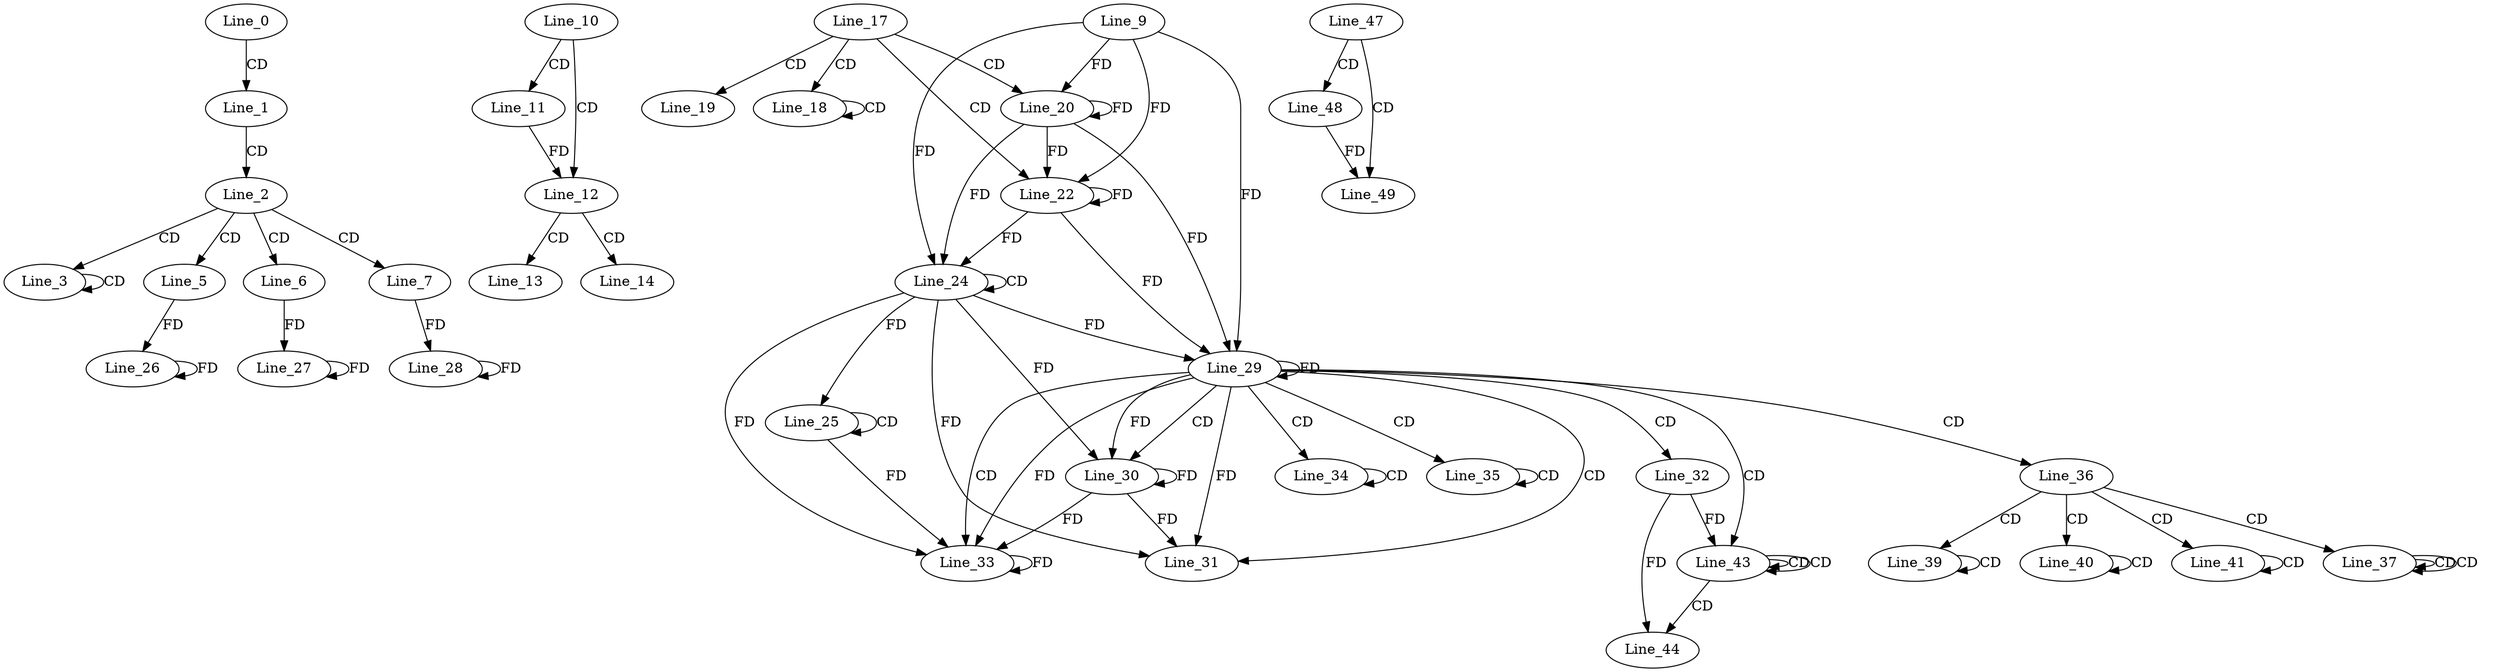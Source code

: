 digraph G {
  Line_0;
  Line_1;
  Line_2;
  Line_3;
  Line_3;
  Line_5;
  Line_6;
  Line_7;
  Line_10;
  Line_11;
  Line_12;
  Line_13;
  Line_14;
  Line_17;
  Line_18;
  Line_18;
  Line_19;
  Line_20;
  Line_9;
  Line_22;
  Line_24;
  Line_24;
  Line_25;
  Line_25;
  Line_26;
  Line_26;
  Line_27;
  Line_27;
  Line_28;
  Line_28;
  Line_29;
  Line_29;
  Line_29;
  Line_30;
  Line_30;
  Line_31;
  Line_31;
  Line_31;
  Line_32;
  Line_33;
  Line_33;
  Line_34;
  Line_34;
  Line_35;
  Line_35;
  Line_36;
  Line_37;
  Line_37;
  Line_37;
  Line_39;
  Line_39;
  Line_40;
  Line_40;
  Line_41;
  Line_41;
  Line_43;
  Line_43;
  Line_43;
  Line_44;
  Line_44;
  Line_47;
  Line_48;
  Line_49;
  Line_0 -> Line_1 [ label="CD" ];
  Line_1 -> Line_2 [ label="CD" ];
  Line_2 -> Line_3 [ label="CD" ];
  Line_3 -> Line_3 [ label="CD" ];
  Line_2 -> Line_5 [ label="CD" ];
  Line_2 -> Line_6 [ label="CD" ];
  Line_2 -> Line_7 [ label="CD" ];
  Line_10 -> Line_11 [ label="CD" ];
  Line_10 -> Line_12 [ label="CD" ];
  Line_11 -> Line_12 [ label="FD" ];
  Line_12 -> Line_13 [ label="CD" ];
  Line_12 -> Line_14 [ label="CD" ];
  Line_17 -> Line_18 [ label="CD" ];
  Line_18 -> Line_18 [ label="CD" ];
  Line_17 -> Line_19 [ label="CD" ];
  Line_17 -> Line_20 [ label="CD" ];
  Line_9 -> Line_20 [ label="FD" ];
  Line_20 -> Line_20 [ label="FD" ];
  Line_17 -> Line_22 [ label="CD" ];
  Line_9 -> Line_22 [ label="FD" ];
  Line_20 -> Line_22 [ label="FD" ];
  Line_22 -> Line_22 [ label="FD" ];
  Line_24 -> Line_24 [ label="CD" ];
  Line_9 -> Line_24 [ label="FD" ];
  Line_20 -> Line_24 [ label="FD" ];
  Line_22 -> Line_24 [ label="FD" ];
  Line_25 -> Line_25 [ label="CD" ];
  Line_24 -> Line_25 [ label="FD" ];
  Line_5 -> Line_26 [ label="FD" ];
  Line_26 -> Line_26 [ label="FD" ];
  Line_6 -> Line_27 [ label="FD" ];
  Line_27 -> Line_27 [ label="FD" ];
  Line_7 -> Line_28 [ label="FD" ];
  Line_28 -> Line_28 [ label="FD" ];
  Line_29 -> Line_29 [ label="FD" ];
  Line_24 -> Line_29 [ label="FD" ];
  Line_9 -> Line_29 [ label="FD" ];
  Line_20 -> Line_29 [ label="FD" ];
  Line_22 -> Line_29 [ label="FD" ];
  Line_29 -> Line_30 [ label="CD" ];
  Line_29 -> Line_30 [ label="FD" ];
  Line_30 -> Line_30 [ label="FD" ];
  Line_24 -> Line_30 [ label="FD" ];
  Line_29 -> Line_31 [ label="CD" ];
  Line_29 -> Line_31 [ label="FD" ];
  Line_30 -> Line_31 [ label="FD" ];
  Line_24 -> Line_31 [ label="FD" ];
  Line_29 -> Line_32 [ label="CD" ];
  Line_29 -> Line_33 [ label="CD" ];
  Line_33 -> Line_33 [ label="FD" ];
  Line_25 -> Line_33 [ label="FD" ];
  Line_29 -> Line_33 [ label="FD" ];
  Line_30 -> Line_33 [ label="FD" ];
  Line_24 -> Line_33 [ label="FD" ];
  Line_29 -> Line_34 [ label="CD" ];
  Line_34 -> Line_34 [ label="CD" ];
  Line_29 -> Line_35 [ label="CD" ];
  Line_35 -> Line_35 [ label="CD" ];
  Line_29 -> Line_36 [ label="CD" ];
  Line_36 -> Line_37 [ label="CD" ];
  Line_37 -> Line_37 [ label="CD" ];
  Line_37 -> Line_37 [ label="CD" ];
  Line_36 -> Line_39 [ label="CD" ];
  Line_39 -> Line_39 [ label="CD" ];
  Line_36 -> Line_40 [ label="CD" ];
  Line_40 -> Line_40 [ label="CD" ];
  Line_36 -> Line_41 [ label="CD" ];
  Line_41 -> Line_41 [ label="CD" ];
  Line_29 -> Line_43 [ label="CD" ];
  Line_43 -> Line_43 [ label="CD" ];
  Line_43 -> Line_43 [ label="CD" ];
  Line_32 -> Line_43 [ label="FD" ];
  Line_43 -> Line_44 [ label="CD" ];
  Line_32 -> Line_44 [ label="FD" ];
  Line_47 -> Line_48 [ label="CD" ];
  Line_47 -> Line_49 [ label="CD" ];
  Line_48 -> Line_49 [ label="FD" ];
}
